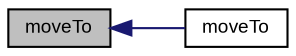 digraph "moveTo"
{
  bgcolor="transparent";
  edge [fontname="Arial",fontsize="9",labelfontname="Arial",labelfontsize="9"];
  node [fontname="Arial",fontsize="9",shape=record];
  rankdir="LR";
  Node1 [label="moveTo",height=0.2,width=0.4,color="black", fillcolor="grey75", style="filled" fontcolor="black"];
  Node1 -> Node2 [dir="back",color="midnightblue",fontsize="9",style="solid",fontname="Arial"];
  Node2 [label="moveTo",height=0.2,width=0.4,color="black",URL="$struct_v_s_t_g_u_i_1_1_c_rect.html#a568d80eedbf78d6b930e1767c859dc8b"];
}
